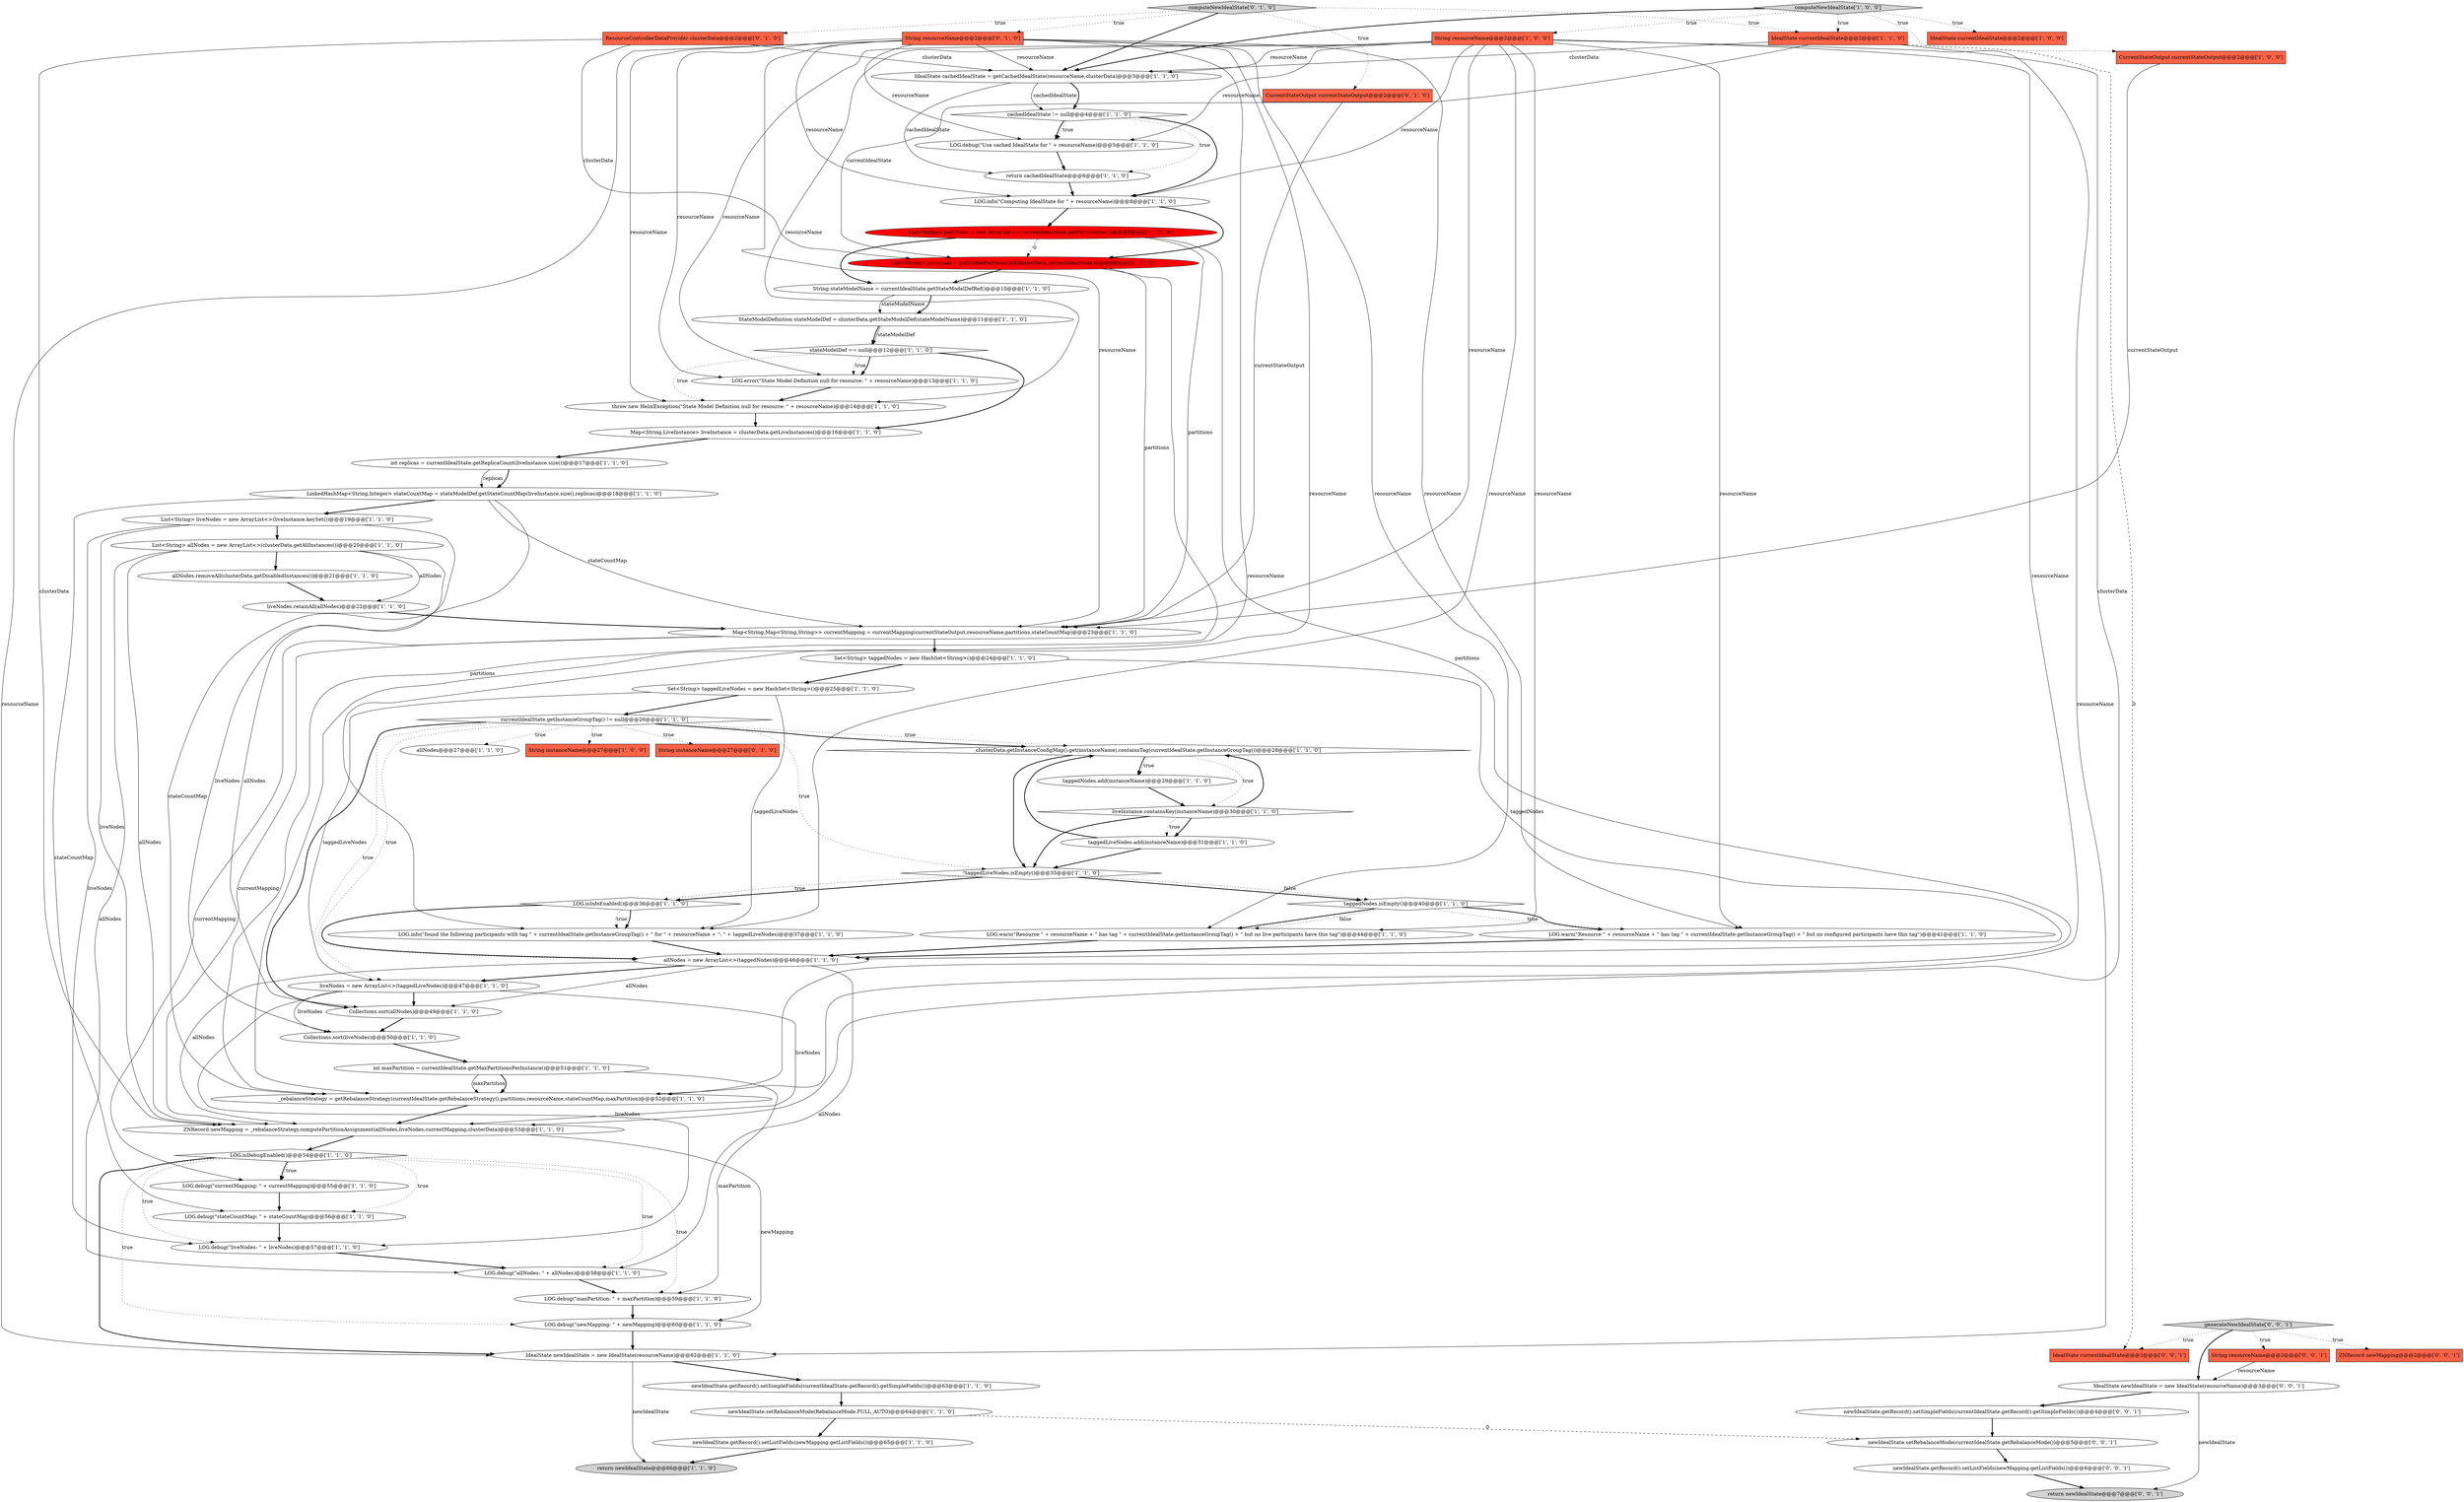 digraph {
63 [style = filled, label = "computeNewIdealState['0', '1', '0']", fillcolor = lightgray, shape = diamond image = "AAA0AAABBB2BBB"];
43 [style = filled, label = "allNodes@@@27@@@['1', '1', '0']", fillcolor = white, shape = ellipse image = "AAA0AAABBB1BBB"];
9 [style = filled, label = "List<String> partitions = new ArrayList<>(currentIdealState.getPartitionSet())@@@9@@@['1', '0', '0']", fillcolor = red, shape = ellipse image = "AAA1AAABBB1BBB"];
27 [style = filled, label = "String instanceName@@@27@@@['1', '0', '0']", fillcolor = tomato, shape = box image = "AAA0AAABBB1BBB"];
22 [style = filled, label = "return newIdealState@@@66@@@['1', '1', '0']", fillcolor = lightgray, shape = ellipse image = "AAA0AAABBB1BBB"];
67 [style = filled, label = "ZNRecord newMapping@@@2@@@['0', '0', '1']", fillcolor = tomato, shape = box image = "AAA0AAABBB3BBB"];
60 [style = filled, label = "List<String> partitions = getStablePartitionList(clusterData,currentIdealState)@@@9@@@['0', '1', '0']", fillcolor = red, shape = ellipse image = "AAA1AAABBB2BBB"];
44 [style = filled, label = "LOG.debug(\"allNodes: \" + allNodes)@@@58@@@['1', '1', '0']", fillcolor = white, shape = ellipse image = "AAA0AAABBB1BBB"];
13 [style = filled, label = "taggedLiveNodes.add(instanceName)@@@31@@@['1', '1', '0']", fillcolor = white, shape = ellipse image = "AAA0AAABBB1BBB"];
45 [style = filled, label = "return cachedIdealState@@@6@@@['1', '1', '0']", fillcolor = white, shape = ellipse image = "AAA0AAABBB1BBB"];
49 [style = filled, label = "liveNodes = new ArrayList<>(taggedLiveNodes)@@@47@@@['1', '1', '0']", fillcolor = white, shape = ellipse image = "AAA0AAABBB1BBB"];
7 [style = filled, label = "LinkedHashMap<String,Integer> stateCountMap = stateModelDef.getStateCountMap(liveInstance.size(),replicas)@@@18@@@['1', '1', '0']", fillcolor = white, shape = ellipse image = "AAA0AAABBB1BBB"];
37 [style = filled, label = "_rebalanceStrategy = getRebalanceStrategy(currentIdealState.getRebalanceStrategy(),partitions,resourceName,stateCountMap,maxPartition)@@@52@@@['1', '1', '0']", fillcolor = white, shape = ellipse image = "AAA0AAABBB1BBB"];
32 [style = filled, label = "currentIdealState.getInstanceGroupTag() != null@@@26@@@['1', '1', '0']", fillcolor = white, shape = diamond image = "AAA0AAABBB1BBB"];
0 [style = filled, label = "newIdealState.setRebalanceMode(RebalanceMode.FULL_AUTO)@@@64@@@['1', '1', '0']", fillcolor = white, shape = ellipse image = "AAA0AAABBB1BBB"];
47 [style = filled, label = "IdealState currentIdealState@@@2@@@['1', '1', '0']", fillcolor = tomato, shape = box image = "AAA0AAABBB1BBB"];
50 [style = filled, label = "LOG.debug(\"liveNodes: \" + liveNodes)@@@57@@@['1', '1', '0']", fillcolor = white, shape = ellipse image = "AAA0AAABBB1BBB"];
1 [style = filled, label = "LOG.debug(\"Use cached IdealState for \" + resourceName)@@@5@@@['1', '1', '0']", fillcolor = white, shape = ellipse image = "AAA0AAABBB1BBB"];
5 [style = filled, label = "LOG.warn(\"Resource \" + resourceName + \" has tag \" + currentIdealState.getInstanceGroupTag() + \" but no configured participants have this tag\")@@@41@@@['1', '1', '0']", fillcolor = white, shape = ellipse image = "AAA0AAABBB1BBB"];
55 [style = filled, label = "newIdealState.getRecord().setListFields(newMapping.getListFields())@@@65@@@['1', '1', '0']", fillcolor = white, shape = ellipse image = "AAA0AAABBB1BBB"];
71 [style = filled, label = "newIdealState.setRebalanceMode(currentIdealState.getRebalanceMode())@@@5@@@['0', '0', '1']", fillcolor = white, shape = ellipse image = "AAA0AAABBB3BBB"];
36 [style = filled, label = "computeNewIdealState['1', '0', '0']", fillcolor = lightgray, shape = diamond image = "AAA0AAABBB1BBB"];
11 [style = filled, label = "LOG.isDebugEnabled()@@@54@@@['1', '1', '0']", fillcolor = white, shape = diamond image = "AAA0AAABBB1BBB"];
72 [style = filled, label = "generateNewIdealState['0', '0', '1']", fillcolor = lightgray, shape = diamond image = "AAA0AAABBB3BBB"];
26 [style = filled, label = "allNodes = new ArrayList<>(taggedNodes)@@@46@@@['1', '1', '0']", fillcolor = white, shape = ellipse image = "AAA0AAABBB1BBB"];
42 [style = filled, label = "Collections.sort(allNodes)@@@49@@@['1', '1', '0']", fillcolor = white, shape = ellipse image = "AAA0AAABBB1BBB"];
20 [style = filled, label = "IdealState newIdealState = new IdealState(resourceName)@@@62@@@['1', '1', '0']", fillcolor = white, shape = ellipse image = "AAA0AAABBB1BBB"];
15 [style = filled, label = "LOG.debug(\"maxPartition: \" + maxPartition)@@@59@@@['1', '1', '0']", fillcolor = white, shape = ellipse image = "AAA0AAABBB1BBB"];
30 [style = filled, label = "liveNodes.retainAll(allNodes)@@@22@@@['1', '1', '0']", fillcolor = white, shape = ellipse image = "AAA0AAABBB1BBB"];
34 [style = filled, label = "List<String> liveNodes = new ArrayList<>(liveInstance.keySet())@@@19@@@['1', '1', '0']", fillcolor = white, shape = ellipse image = "AAA0AAABBB1BBB"];
61 [style = filled, label = "String instanceName@@@27@@@['0', '1', '0']", fillcolor = tomato, shape = box image = "AAA0AAABBB2BBB"];
23 [style = filled, label = "CurrentStateOutput currentStateOutput@@@2@@@['1', '0', '0']", fillcolor = tomato, shape = box image = "AAA0AAABBB1BBB"];
17 [style = filled, label = "taggedNodes.isEmpty()@@@40@@@['1', '1', '0']", fillcolor = white, shape = diamond image = "AAA0AAABBB1BBB"];
57 [style = filled, label = "LOG.debug(\"newMapping: \" + newMapping)@@@60@@@['1', '1', '0']", fillcolor = white, shape = ellipse image = "AAA0AAABBB1BBB"];
10 [style = filled, label = "liveInstance.containsKey(instanceName)@@@30@@@['1', '1', '0']", fillcolor = white, shape = diamond image = "AAA0AAABBB1BBB"];
21 [style = filled, label = "Set<String> taggedLiveNodes = new HashSet<String>()@@@25@@@['1', '1', '0']", fillcolor = white, shape = ellipse image = "AAA0AAABBB1BBB"];
31 [style = filled, label = "IdealState currentIdealState@@@2@@@['1', '0', '0']", fillcolor = tomato, shape = box image = "AAA0AAABBB1BBB"];
52 [style = filled, label = "int replicas = currentIdealState.getReplicaCount(liveInstance.size())@@@17@@@['1', '1', '0']", fillcolor = white, shape = ellipse image = "AAA0AAABBB1BBB"];
66 [style = filled, label = "return newIdealState@@@7@@@['0', '0', '1']", fillcolor = lightgray, shape = ellipse image = "AAA0AAABBB3BBB"];
6 [style = filled, label = "stateModelDef == null@@@12@@@['1', '1', '0']", fillcolor = white, shape = diamond image = "AAA0AAABBB1BBB"];
19 [style = filled, label = "LOG.error(\"State Model Definition null for resource: \" + resourceName)@@@13@@@['1', '1', '0']", fillcolor = white, shape = ellipse image = "AAA0AAABBB1BBB"];
28 [style = filled, label = "newIdealState.getRecord().setSimpleFields(currentIdealState.getRecord().getSimpleFields())@@@63@@@['1', '1', '0']", fillcolor = white, shape = ellipse image = "AAA0AAABBB1BBB"];
54 [style = filled, label = "clusterData.getInstanceConfigMap().get(instanceName).containsTag(currentIdealState.getInstanceGroupTag())@@@28@@@['1', '1', '0']", fillcolor = white, shape = diamond image = "AAA0AAABBB1BBB"];
12 [style = filled, label = "Collections.sort(liveNodes)@@@50@@@['1', '1', '0']", fillcolor = white, shape = ellipse image = "AAA0AAABBB1BBB"];
69 [style = filled, label = "IdealState currentIdealState@@@2@@@['0', '0', '1']", fillcolor = tomato, shape = box image = "AAA0AAABBB3BBB"];
39 [style = filled, label = "List<String> allNodes = new ArrayList<>(clusterData.getAllInstances())@@@20@@@['1', '1', '0']", fillcolor = white, shape = ellipse image = "AAA0AAABBB1BBB"];
64 [style = filled, label = "String resourceName@@@2@@@['0', '0', '1']", fillcolor = tomato, shape = box image = "AAA0AAABBB3BBB"];
8 [style = filled, label = "int maxPartition = currentIdealState.getMaxPartitionsPerInstance()@@@51@@@['1', '1', '0']", fillcolor = white, shape = ellipse image = "AAA0AAABBB1BBB"];
29 [style = filled, label = "allNodes.removeAll(clusterData.getDisabledInstances())@@@21@@@['1', '1', '0']", fillcolor = white, shape = ellipse image = "AAA0AAABBB1BBB"];
16 [style = filled, label = "Map<String,LiveInstance> liveInstance = clusterData.getLiveInstances()@@@16@@@['1', '1', '0']", fillcolor = white, shape = ellipse image = "AAA0AAABBB1BBB"];
46 [style = filled, label = "StateModelDefinition stateModelDef = clusterData.getStateModelDef(stateModelName)@@@11@@@['1', '1', '0']", fillcolor = white, shape = ellipse image = "AAA0AAABBB1BBB"];
56 [style = filled, label = "cachedIdealState != null@@@4@@@['1', '1', '0']", fillcolor = white, shape = diamond image = "AAA0AAABBB1BBB"];
65 [style = filled, label = "newIdealState.getRecord().setListFields(newMapping.getListFields())@@@6@@@['0', '0', '1']", fillcolor = white, shape = ellipse image = "AAA0AAABBB3BBB"];
70 [style = filled, label = "newIdealState.getRecord().setSimpleFields(currentIdealState.getRecord().getSimpleFields())@@@4@@@['0', '0', '1']", fillcolor = white, shape = ellipse image = "AAA0AAABBB3BBB"];
14 [style = filled, label = "String stateModelName = currentIdealState.getStateModelDefRef()@@@10@@@['1', '1', '0']", fillcolor = white, shape = ellipse image = "AAA0AAABBB1BBB"];
18 [style = filled, label = "Map<String,Map<String,String>> currentMapping = currentMapping(currentStateOutput,resourceName,partitions,stateCountMap)@@@23@@@['1', '1', '0']", fillcolor = white, shape = ellipse image = "AAA0AAABBB1BBB"];
41 [style = filled, label = "LOG.warn(\"Resource \" + resourceName + \" has tag \" + currentIdealState.getInstanceGroupTag() + \" but no live participants have this tag\")@@@44@@@['1', '1', '0']", fillcolor = white, shape = ellipse image = "AAA0AAABBB1BBB"];
24 [style = filled, label = "taggedNodes.add(instanceName)@@@29@@@['1', '1', '0']", fillcolor = white, shape = ellipse image = "AAA0AAABBB1BBB"];
58 [style = filled, label = "ResourceControllerDataProvider clusterData@@@2@@@['0', '1', '0']", fillcolor = tomato, shape = box image = "AAA0AAABBB2BBB"];
62 [style = filled, label = "String resourceName@@@2@@@['0', '1', '0']", fillcolor = tomato, shape = box image = "AAA0AAABBB2BBB"];
4 [style = filled, label = "!taggedLiveNodes.isEmpty()@@@35@@@['1', '1', '0']", fillcolor = white, shape = diamond image = "AAA0AAABBB1BBB"];
48 [style = filled, label = "LOG.isInfoEnabled()@@@36@@@['1', '1', '0']", fillcolor = white, shape = diamond image = "AAA0AAABBB1BBB"];
51 [style = filled, label = "LOG.info(\"found the following participants with tag \" + currentIdealState.getInstanceGroupTag() + \" for \" + resourceName + \": \" + taggedLiveNodes)@@@37@@@['1', '1', '0']", fillcolor = white, shape = ellipse image = "AAA0AAABBB1BBB"];
68 [style = filled, label = "IdealState newIdealState = new IdealState(resourceName)@@@3@@@['0', '0', '1']", fillcolor = white, shape = ellipse image = "AAA0AAABBB3BBB"];
33 [style = filled, label = "ZNRecord newMapping = _rebalanceStrategy.computePartitionAssignment(allNodes,liveNodes,currentMapping,clusterData)@@@53@@@['1', '1', '0']", fillcolor = white, shape = ellipse image = "AAA0AAABBB1BBB"];
40 [style = filled, label = "Set<String> taggedNodes = new HashSet<String>()@@@24@@@['1', '1', '0']", fillcolor = white, shape = ellipse image = "AAA0AAABBB1BBB"];
59 [style = filled, label = "CurrentStateOutput currentStateOutput@@@2@@@['0', '1', '0']", fillcolor = tomato, shape = box image = "AAA0AAABBB2BBB"];
38 [style = filled, label = "LOG.debug(\"stateCountMap: \" + stateCountMap)@@@56@@@['1', '1', '0']", fillcolor = white, shape = ellipse image = "AAA0AAABBB1BBB"];
35 [style = filled, label = "String resourceName@@@2@@@['1', '0', '0']", fillcolor = tomato, shape = box image = "AAA0AAABBB1BBB"];
53 [style = filled, label = "throw new HelixException(\"State Model Definition null for resource: \" + resourceName)@@@14@@@['1', '1', '0']", fillcolor = white, shape = ellipse image = "AAA0AAABBB1BBB"];
25 [style = filled, label = "LOG.info(\"Computing IdealState for \" + resourceName)@@@8@@@['1', '1', '0']", fillcolor = white, shape = ellipse image = "AAA0AAABBB1BBB"];
2 [style = filled, label = "IdealState cachedIdealState = getCachedIdealState(resourceName,clusterData)@@@3@@@['1', '1', '0']", fillcolor = white, shape = ellipse image = "AAA0AAABBB1BBB"];
3 [style = filled, label = "LOG.debug(\"currentMapping: \" + currentMapping)@@@55@@@['1', '1', '0']", fillcolor = white, shape = ellipse image = "AAA0AAABBB1BBB"];
20->22 [style = solid, label="newIdealState"];
62->1 [style = solid, label="resourceName"];
16->52 [style = bold, label=""];
34->12 [style = solid, label="liveNodes"];
62->18 [style = solid, label="resourceName"];
40->26 [style = solid, label="taggedNodes"];
32->43 [style = dotted, label="true"];
56->1 [style = bold, label=""];
34->33 [style = solid, label="liveNodes"];
29->30 [style = bold, label=""];
7->37 [style = solid, label="stateCountMap"];
62->2 [style = solid, label="resourceName"];
64->68 [style = solid, label="resourceName"];
10->54 [style = bold, label=""];
50->44 [style = bold, label=""];
44->15 [style = bold, label=""];
57->20 [style = bold, label=""];
9->18 [style = solid, label="partitions"];
21->49 [style = solid, label="taggedLiveNodes"];
3->38 [style = bold, label=""];
15->57 [style = bold, label=""];
58->60 [style = solid, label="clusterData"];
30->18 [style = bold, label=""];
6->19 [style = dotted, label="true"];
11->44 [style = dotted, label="true"];
59->18 [style = solid, label="currentStateOutput"];
54->24 [style = dotted, label="true"];
62->53 [style = solid, label="resourceName"];
38->50 [style = bold, label=""];
28->0 [style = bold, label=""];
33->11 [style = bold, label=""];
48->51 [style = bold, label=""];
45->25 [style = bold, label=""];
60->18 [style = solid, label="partitions"];
49->50 [style = solid, label="liveNodes"];
70->71 [style = bold, label=""];
35->51 [style = solid, label="resourceName"];
47->60 [style = solid, label="currentIdealState"];
36->2 [style = bold, label=""];
47->69 [style = dashed, label="0"];
14->46 [style = bold, label=""];
62->5 [style = solid, label="resourceName"];
9->37 [style = solid, label="partitions"];
9->14 [style = bold, label=""];
51->26 [style = bold, label=""];
26->42 [style = solid, label="allNodes"];
63->47 [style = dotted, label="true"];
21->51 [style = solid, label="taggedLiveNodes"];
17->5 [style = dotted, label="true"];
32->54 [style = dotted, label="true"];
9->60 [style = dashed, label="0"];
35->41 [style = solid, label="resourceName"];
37->33 [style = bold, label=""];
11->15 [style = dotted, label="true"];
71->65 [style = bold, label=""];
14->46 [style = solid, label="stateModelName"];
39->29 [style = bold, label=""];
24->10 [style = bold, label=""];
8->37 [style = solid, label="maxPartition"];
17->5 [style = bold, label=""];
36->47 [style = dotted, label="true"];
32->49 [style = dotted, label="true"];
18->33 [style = solid, label="currentMapping"];
49->33 [style = solid, label="liveNodes"];
17->41 [style = bold, label=""];
46->6 [style = bold, label=""];
63->2 [style = bold, label=""];
26->49 [style = bold, label=""];
68->70 [style = bold, label=""];
35->25 [style = solid, label="resourceName"];
65->66 [style = bold, label=""];
58->33 [style = solid, label="clusterData"];
56->25 [style = bold, label=""];
36->31 [style = dotted, label="true"];
62->37 [style = solid, label="resourceName"];
35->2 [style = solid, label="resourceName"];
39->44 [style = solid, label="allNodes"];
26->44 [style = solid, label="allNodes"];
2->56 [style = solid, label="cachedIdealState"];
39->33 [style = solid, label="allNodes"];
47->2 [style = solid, label="clusterData"];
35->18 [style = solid, label="resourceName"];
35->53 [style = solid, label="resourceName"];
60->37 [style = solid, label="partitions"];
52->7 [style = bold, label=""];
18->3 [style = solid, label="currentMapping"];
39->30 [style = solid, label="allNodes"];
1->45 [style = bold, label=""];
32->42 [style = bold, label=""];
40->21 [style = bold, label=""];
11->38 [style = dotted, label="true"];
49->12 [style = solid, label="liveNodes"];
35->20 [style = solid, label="resourceName"];
0->71 [style = dashed, label="0"];
7->38 [style = solid, label="stateCountMap"];
17->41 [style = dotted, label="false"];
4->17 [style = bold, label=""];
8->15 [style = solid, label="maxPartition"];
32->4 [style = dotted, label="true"];
63->59 [style = dotted, label="true"];
18->40 [style = bold, label=""];
25->9 [style = bold, label=""];
35->37 [style = solid, label="resourceName"];
13->54 [style = bold, label=""];
5->26 [style = bold, label=""];
72->64 [style = dotted, label="true"];
32->61 [style = dotted, label="true"];
35->1 [style = solid, label="resourceName"];
58->2 [style = solid, label="clusterData"];
35->19 [style = solid, label="resourceName"];
4->17 [style = dotted, label="false"];
62->51 [style = solid, label="resourceName"];
48->26 [style = bold, label=""];
62->20 [style = solid, label="resourceName"];
54->24 [style = bold, label=""];
72->67 [style = dotted, label="true"];
47->33 [style = solid, label="clusterData"];
19->53 [style = bold, label=""];
60->14 [style = bold, label=""];
10->13 [style = bold, label=""];
10->13 [style = dotted, label="true"];
11->3 [style = bold, label=""];
63->62 [style = dotted, label="true"];
12->8 [style = bold, label=""];
72->69 [style = dotted, label="true"];
34->39 [style = bold, label=""];
56->1 [style = dotted, label="true"];
62->41 [style = solid, label="resourceName"];
8->37 [style = bold, label=""];
62->19 [style = solid, label="resourceName"];
52->7 [style = solid, label="replicas"];
62->25 [style = solid, label="resourceName"];
4->48 [style = bold, label=""];
56->45 [style = dotted, label="true"];
11->3 [style = dotted, label="true"];
36->23 [style = dotted, label="true"];
49->42 [style = bold, label=""];
11->20 [style = bold, label=""];
6->53 [style = dotted, label="true"];
26->33 [style = solid, label="allNodes"];
39->42 [style = solid, label="allNodes"];
63->58 [style = dotted, label="true"];
23->18 [style = solid, label="currentStateOutput"];
2->45 [style = solid, label="cachedIdealState"];
20->28 [style = bold, label=""];
48->51 [style = dotted, label="true"];
6->19 [style = bold, label=""];
42->12 [style = bold, label=""];
11->57 [style = dotted, label="true"];
54->4 [style = bold, label=""];
55->22 [style = bold, label=""];
11->50 [style = dotted, label="true"];
68->66 [style = solid, label="newIdealState"];
54->10 [style = dotted, label="true"];
34->50 [style = solid, label="liveNodes"];
32->27 [style = dotted, label="true"];
7->34 [style = bold, label=""];
35->5 [style = solid, label="resourceName"];
6->16 [style = bold, label=""];
0->55 [style = bold, label=""];
4->48 [style = dotted, label="true"];
21->32 [style = bold, label=""];
10->4 [style = bold, label=""];
53->16 [style = bold, label=""];
46->6 [style = solid, label="stateModelDef"];
33->57 [style = solid, label="newMapping"];
32->26 [style = dotted, label="true"];
41->26 [style = bold, label=""];
32->54 [style = bold, label=""];
36->35 [style = dotted, label="true"];
2->56 [style = bold, label=""];
72->68 [style = bold, label=""];
7->18 [style = solid, label="stateCountMap"];
25->60 [style = bold, label=""];
13->4 [style = bold, label=""];
}
